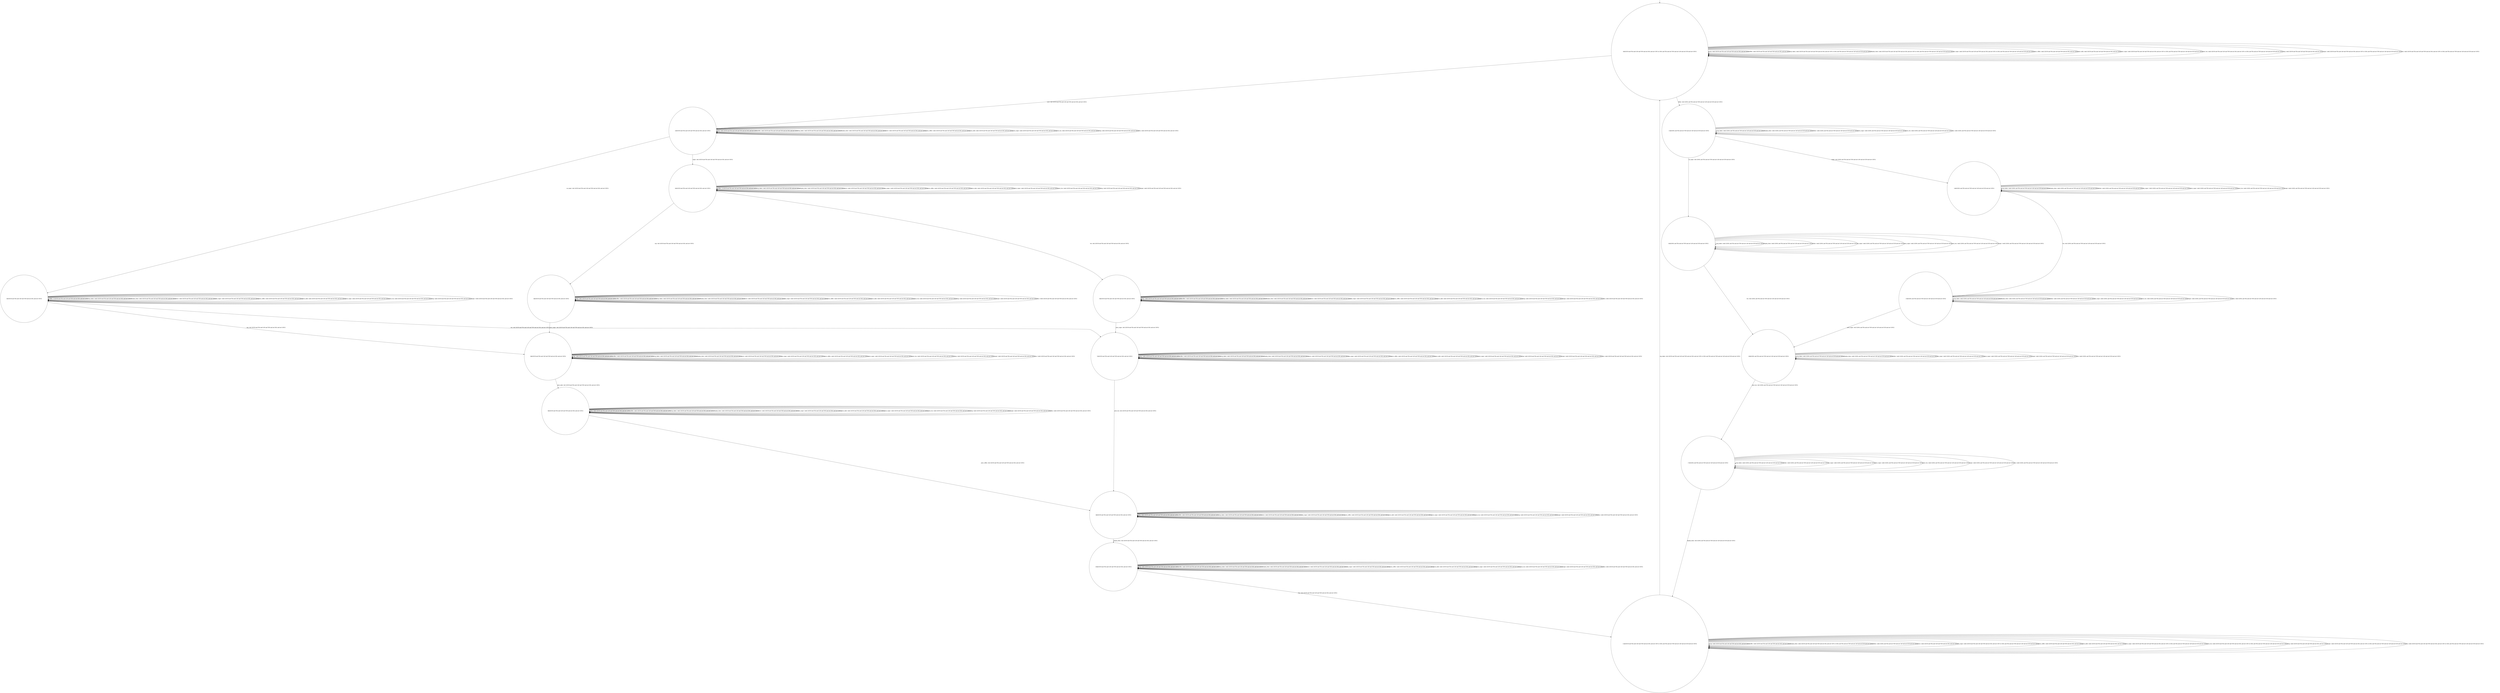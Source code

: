 digraph g {
	edge [lblstyle="above, sloped"];
	s0 [shape="circle" label="0@[((EUR and TEA and CAP and TON and not DOL and not COF) or (DOL and TEA and not TON and not CAP and not EUR and not COF))]"];
	s1 [shape="circle" label="1@[((EUR and TEA and CAP and TON and not DOL and not COF))]"];
	s2 [shape="circle" label="2@[((EUR and TEA and CAP and TON and not DOL and not COF))]"];
	s3 [shape="circle" label="3@[((EUR and TEA and CAP and TON and not DOL and not COF))]"];
	s4 [shape="circle" label="4@[((EUR and TEA and CAP and TON and not DOL and not COF))]"];
	s5 [shape="circle" label="5@[((EUR and TEA and CAP and TON and not DOL and not COF))]"];
	s6 [shape="circle" label="6@[((EUR and TEA and CAP and TON and not DOL and not COF))]"];
	s7 [shape="circle" label="7@[((EUR and TEA and CAP and TON and not DOL and not COF))]"];
	s8 [shape="circle" label="8@[((EUR and TEA and CAP and TON and not DOL and not COF))]"];
	s9 [shape="circle" label="9@[((EUR and TEA and CAP and TON and not DOL and not COF))]"];
	s10 [shape="circle" label="10@[((EUR and TEA and CAP and TON and not DOL and not COF))]"];
	s11 [shape="circle" label="11@[((EUR and TEA and CAP and TON and not DOL and not COF) or (DOL and TEA and not TON and not CAP and not EUR and not COF))]"];
	s12 [shape="circle" label="12@[((DOL and TEA and not TON and not CAP and not EUR and not COF))]"];
	s13 [shape="circle" label="13@[((DOL and TEA and not TON and not CAP and not EUR and not COF))]"];
	s14 [shape="circle" label="14@[((DOL and TEA and not TON and not CAP and not EUR and not COF))]"];
	s15 [shape="circle" label="15@[((DOL and TEA and not TON and not CAP and not EUR and not COF))]"];
	s16 [shape="circle" label="16@[((DOL and TEA and not TON and not CAP and not EUR and not COF))]"];
	s17 [shape="circle" label="17@[((DOL and TEA and not TON and not CAP and not EUR and not COF))]"];
	s0 -> s0 [label="cap / nok() [((EUR and TEA and CAP and TON and not DOL and not COF))]"];
	s0 -> s0 [label="coffee / nok() [((EUR and TEA and CAP and TON and not DOL and not COF))]"];
	s0 -> s0 [label="cup_taken / nok() [((EUR and TEA and CAP and TON and not DOL and not COF) or (DOL and TEA and not TON and not CAP and not EUR and not COF))]"];
	s0 -> s0 [label="display_done / nok() [((EUR and TEA and CAP and TON and not DOL and not COF) or (DOL and TEA and not TON and not CAP and not EUR and not COF))]"];
	s0 -> s12 [label="dollar / ok() [((DOL and TEA and not TON and not CAP and not EUR and not COF))]"];
	s0 -> s1 [label="euro / ok() [((EUR and TEA and CAP and TON and not DOL and not COF))]"];
	s0 -> s0 [label="no_sugar / nok() [((EUR and TEA and CAP and TON and not DOL and not COF) or (DOL and TEA and not TON and not CAP and not EUR and not COF))]"];
	s0 -> s0 [label="pour_coffee / nok() [((EUR and TEA and CAP and TON and not DOL and not COF))]"];
	s0 -> s0 [label="pour_milk / nok() [((EUR and TEA and CAP and TON and not DOL and not COF))]"];
	s0 -> s0 [label="pour_sugar / nok() [((EUR and TEA and CAP and TON and not DOL and not COF) or (DOL and TEA and not TON and not CAP and not EUR and not COF))]"];
	s0 -> s0 [label="pour_tea / nok() [((EUR and TEA and CAP and TON and not DOL and not COF) or (DOL and TEA and not TON and not CAP and not EUR and not COF))]"];
	s0 -> s0 [label="ring / nok() [((EUR and TEA and CAP and TON and not DOL and not COF))]"];
	s0 -> s0 [label="sugar / nok() [((EUR and TEA and CAP and TON and not DOL and not COF) or (DOL and TEA and not TON and not CAP and not EUR and not COF))]"];
	s0 -> s0 [label="tea / nok() [((EUR and TEA and CAP and TON and not DOL and not COF) or (DOL and TEA and not TON and not CAP and not EUR and not COF))]"];
	s1 -> s1 [label="cap / nok() [((EUR and TEA and CAP and TON and not DOL and not COF))]"];
	s1 -> s1 [label="coffee / nok() [((EUR and TEA and CAP and TON and not DOL and not COF))]"];
	s1 -> s1 [label="cup_taken / nok() [((EUR and TEA and CAP and TON and not DOL and not COF))]"];
	s1 -> s1 [label="display_done / nok() [((EUR and TEA and CAP and TON and not DOL and not COF))]"];
	s1 -> s1 [label="euro / nok() [((EUR and TEA and CAP and TON and not DOL and not COF))]"];
	s1 -> s2 [label="no_sugar / ok() [((EUR and TEA and CAP and TON and not DOL and not COF))]"];
	s1 -> s1 [label="pour_coffee / nok() [((EUR and TEA and CAP and TON and not DOL and not COF))]"];
	s1 -> s1 [label="pour_milk / nok() [((EUR and TEA and CAP and TON and not DOL and not COF))]"];
	s1 -> s1 [label="pour_sugar / nok() [((EUR and TEA and CAP and TON and not DOL and not COF))]"];
	s1 -> s1 [label="pour_tea / nok() [((EUR and TEA and CAP and TON and not DOL and not COF))]"];
	s1 -> s1 [label="ring / nok() [((EUR and TEA and CAP and TON and not DOL and not COF))]"];
	s1 -> s3 [label="sugar / ok() [((EUR and TEA and CAP and TON and not DOL and not COF))]"];
	s1 -> s1 [label="tea / nok() [((EUR and TEA and CAP and TON and not DOL and not COF))]"];
	s2 -> s6 [label="cap / ok() [((EUR and TEA and CAP and TON and not DOL and not COF))]"];
	s2 -> s2 [label="coffee / Ω [((EUR and TEA and CAP and TON and not DOL and not COF))]"];
	s2 -> s2 [label="cup_taken / nok() [((EUR and TEA and CAP and TON and not DOL and not COF))]"];
	s2 -> s2 [label="display_done / nok() [((EUR and TEA and CAP and TON and not DOL and not COF))]"];
	s2 -> s2 [label="euro / nok() [((EUR and TEA and CAP and TON and not DOL and not COF))]"];
	s2 -> s2 [label="no_sugar / nok() [((EUR and TEA and CAP and TON and not DOL and not COF))]"];
	s2 -> s2 [label="pour_coffee / nok() [((EUR and TEA and CAP and TON and not DOL and not COF))]"];
	s2 -> s2 [label="pour_milk / nok() [((EUR and TEA and CAP and TON and not DOL and not COF))]"];
	s2 -> s2 [label="pour_sugar / nok() [((EUR and TEA and CAP and TON and not DOL and not COF))]"];
	s2 -> s2 [label="pour_tea / nok() [((EUR and TEA and CAP and TON and not DOL and not COF))]"];
	s2 -> s2 [label="ring / nok() [((EUR and TEA and CAP and TON and not DOL and not COF))]"];
	s2 -> s2 [label="sugar / void() [((EUR and TEA and CAP and TON and not DOL and not COF))]"];
	s2 -> s7 [label="tea / ok() [((EUR and TEA and CAP and TON and not DOL and not COF))]"];
	s3 -> s4 [label="cap / ok() [((EUR and TEA and CAP and TON and not DOL and not COF))]"];
	s3 -> s3 [label="coffee / Ω [((EUR and TEA and CAP and TON and not DOL and not COF))]"];
	s3 -> s3 [label="cup_taken / nok() [((EUR and TEA and CAP and TON and not DOL and not COF))]"];
	s3 -> s3 [label="display_done / nok() [((EUR and TEA and CAP and TON and not DOL and not COF))]"];
	s3 -> s3 [label="euro / nok() [((EUR and TEA and CAP and TON and not DOL and not COF))]"];
	s3 -> s3 [label="no_sugar / void() [((EUR and TEA and CAP and TON and not DOL and not COF))]"];
	s3 -> s3 [label="pour_coffee / nok() [((EUR and TEA and CAP and TON and not DOL and not COF))]"];
	s3 -> s3 [label="pour_milk / nok() [((EUR and TEA and CAP and TON and not DOL and not COF))]"];
	s3 -> s3 [label="pour_sugar / nok() [((EUR and TEA and CAP and TON and not DOL and not COF))]"];
	s3 -> s3 [label="pour_tea / nok() [((EUR and TEA and CAP and TON and not DOL and not COF))]"];
	s3 -> s3 [label="ring / nok() [((EUR and TEA and CAP and TON and not DOL and not COF))]"];
	s3 -> s3 [label="sugar / nok() [((EUR and TEA and CAP and TON and not DOL and not COF))]"];
	s3 -> s5 [label="tea / ok() [((EUR and TEA and CAP and TON and not DOL and not COF))]"];
	s4 -> s4 [label="cap / nok() [((EUR and TEA and CAP and TON and not DOL and not COF))]"];
	s4 -> s4 [label="coffee / void() [((EUR and TEA and CAP and TON and not DOL and not COF))]"];
	s4 -> s4 [label="cup_taken / nok() [((EUR and TEA and CAP and TON and not DOL and not COF))]"];
	s4 -> s4 [label="display_done / nok() [((EUR and TEA and CAP and TON and not DOL and not COF))]"];
	s4 -> s4 [label="euro / nok() [((EUR and TEA and CAP and TON and not DOL and not COF))]"];
	s4 -> s4 [label="no_sugar / nok() [((EUR and TEA and CAP and TON and not DOL and not COF))]"];
	s4 -> s4 [label="pour_coffee / nok() [((EUR and TEA and CAP and TON and not DOL and not COF))]"];
	s4 -> s4 [label="pour_milk / nok() [((EUR and TEA and CAP and TON and not DOL and not COF))]"];
	s4 -> s6 [label="pour_sugar / ok() [((EUR and TEA and CAP and TON and not DOL and not COF))]"];
	s4 -> s4 [label="pour_tea / nok() [((EUR and TEA and CAP and TON and not DOL and not COF))]"];
	s4 -> s4 [label="ring / nok() [((EUR and TEA and CAP and TON and not DOL and not COF))]"];
	s4 -> s4 [label="sugar / nok() [((EUR and TEA and CAP and TON and not DOL and not COF))]"];
	s4 -> s4 [label="tea / void() [((EUR and TEA and CAP and TON and not DOL and not COF))]"];
	s5 -> s5 [label="cap / void() [((EUR and TEA and CAP and TON and not DOL and not COF))]"];
	s5 -> s5 [label="coffee / void() [((EUR and TEA and CAP and TON and not DOL and not COF))]"];
	s5 -> s5 [label="cup_taken / nok() [((EUR and TEA and CAP and TON and not DOL and not COF))]"];
	s5 -> s5 [label="display_done / nok() [((EUR and TEA and CAP and TON and not DOL and not COF))]"];
	s5 -> s5 [label="euro / nok() [((EUR and TEA and CAP and TON and not DOL and not COF))]"];
	s5 -> s5 [label="no_sugar / nok() [((EUR and TEA and CAP and TON and not DOL and not COF))]"];
	s5 -> s5 [label="pour_coffee / nok() [((EUR and TEA and CAP and TON and not DOL and not COF))]"];
	s5 -> s5 [label="pour_milk / nok() [((EUR and TEA and CAP and TON and not DOL and not COF))]"];
	s5 -> s7 [label="pour_sugar / ok() [((EUR and TEA and CAP and TON and not DOL and not COF))]"];
	s5 -> s5 [label="pour_tea / nok() [((EUR and TEA and CAP and TON and not DOL and not COF))]"];
	s5 -> s5 [label="ring / nok() [((EUR and TEA and CAP and TON and not DOL and not COF))]"];
	s5 -> s5 [label="sugar / nok() [((EUR and TEA and CAP and TON and not DOL and not COF))]"];
	s5 -> s5 [label="tea / nok() [((EUR and TEA and CAP and TON and not DOL and not COF))]"];
	s6 -> s6 [label="cap / nok() [((EUR and TEA and CAP and TON and not DOL and not COF))]"];
	s6 -> s6 [label="coffee / void() [((EUR and TEA and CAP and TON and not DOL and not COF))]"];
	s6 -> s6 [label="cup_taken / nok() [((EUR and TEA and CAP and TON and not DOL and not COF))]"];
	s6 -> s6 [label="display_done / nok() [((EUR and TEA and CAP and TON and not DOL and not COF))]"];
	s6 -> s6 [label="euro / nok() [((EUR and TEA and CAP and TON and not DOL and not COF))]"];
	s6 -> s6 [label="no_sugar / nok() [((EUR and TEA and CAP and TON and not DOL and not COF))]"];
	s6 -> s6 [label="pour_coffee / nok() [((EUR and TEA and CAP and TON and not DOL and not COF))]"];
	s6 -> s9 [label="pour_milk / ok() [((EUR and TEA and CAP and TON and not DOL and not COF))]"];
	s6 -> s6 [label="pour_sugar / nok() [((EUR and TEA and CAP and TON and not DOL and not COF))]"];
	s6 -> s6 [label="pour_tea / nok() [((EUR and TEA and CAP and TON and not DOL and not COF))]"];
	s6 -> s6 [label="ring / nok() [((EUR and TEA and CAP and TON and not DOL and not COF))]"];
	s6 -> s6 [label="sugar / nok() [((EUR and TEA and CAP and TON and not DOL and not COF))]"];
	s6 -> s6 [label="tea / void() [((EUR and TEA and CAP and TON and not DOL and not COF))]"];
	s7 -> s7 [label="cap / void() [((EUR and TEA and CAP and TON and not DOL and not COF))]"];
	s7 -> s7 [label="coffee / void() [((EUR and TEA and CAP and TON and not DOL and not COF))]"];
	s7 -> s7 [label="cup_taken / nok() [((EUR and TEA and CAP and TON and not DOL and not COF))]"];
	s7 -> s7 [label="display_done / nok() [((EUR and TEA and CAP and TON and not DOL and not COF))]"];
	s7 -> s7 [label="euro / nok() [((EUR and TEA and CAP and TON and not DOL and not COF))]"];
	s7 -> s7 [label="no_sugar / nok() [((EUR and TEA and CAP and TON and not DOL and not COF))]"];
	s7 -> s7 [label="pour_coffee / nok() [((EUR and TEA and CAP and TON and not DOL and not COF))]"];
	s7 -> s7 [label="pour_milk / nok() [((EUR and TEA and CAP and TON and not DOL and not COF))]"];
	s7 -> s7 [label="pour_sugar / nok() [((EUR and TEA and CAP and TON and not DOL and not COF))]"];
	s7 -> s8 [label="pour_tea / ok() [((EUR and TEA and CAP and TON and not DOL and not COF))]"];
	s7 -> s7 [label="ring / nok() [((EUR and TEA and CAP and TON and not DOL and not COF))]"];
	s7 -> s7 [label="sugar / nok() [((EUR and TEA and CAP and TON and not DOL and not COF))]"];
	s7 -> s7 [label="tea / nok() [((EUR and TEA and CAP and TON and not DOL and not COF))]"];
	s8 -> s8 [label="cap / nok() [((EUR and TEA and CAP and TON and not DOL and not COF))]"];
	s8 -> s8 [label="coffee / nok() [((EUR and TEA and CAP and TON and not DOL and not COF))]"];
	s8 -> s8 [label="cup_taken / nok() [((EUR and TEA and CAP and TON and not DOL and not COF))]"];
	s8 -> s10 [label="display_done / ok() [((EUR and TEA and CAP and TON and not DOL and not COF))]"];
	s8 -> s8 [label="euro / nok() [((EUR and TEA and CAP and TON and not DOL and not COF))]"];
	s8 -> s8 [label="no_sugar / nok() [((EUR and TEA and CAP and TON and not DOL and not COF))]"];
	s8 -> s8 [label="pour_coffee / nok() [((EUR and TEA and CAP and TON and not DOL and not COF))]"];
	s8 -> s8 [label="pour_milk / nok() [((EUR and TEA and CAP and TON and not DOL and not COF))]"];
	s8 -> s8 [label="pour_sugar / nok() [((EUR and TEA and CAP and TON and not DOL and not COF))]"];
	s8 -> s8 [label="pour_tea / nok() [((EUR and TEA and CAP and TON and not DOL and not COF))]"];
	s8 -> s8 [label="ring / nok() [((EUR and TEA and CAP and TON and not DOL and not COF))]"];
	s8 -> s8 [label="sugar / nok() [((EUR and TEA and CAP and TON and not DOL and not COF))]"];
	s8 -> s8 [label="tea / nok() [((EUR and TEA and CAP and TON and not DOL and not COF))]"];
	s9 -> s9 [label="cap / nok() [((EUR and TEA and CAP and TON and not DOL and not COF))]"];
	s9 -> s9 [label="coffee / nok() [((EUR and TEA and CAP and TON and not DOL and not COF))]"];
	s9 -> s9 [label="cup_taken / nok() [((EUR and TEA and CAP and TON and not DOL and not COF))]"];
	s9 -> s9 [label="display_done / nok() [((EUR and TEA and CAP and TON and not DOL and not COF))]"];
	s9 -> s9 [label="euro / nok() [((EUR and TEA and CAP and TON and not DOL and not COF))]"];
	s9 -> s9 [label="no_sugar / nok() [((EUR and TEA and CAP and TON and not DOL and not COF))]"];
	s9 -> s8 [label="pour_coffee / ok() [((EUR and TEA and CAP and TON and not DOL and not COF))]"];
	s9 -> s9 [label="pour_milk / nok() [((EUR and TEA and CAP and TON and not DOL and not COF))]"];
	s9 -> s9 [label="pour_sugar / nok() [((EUR and TEA and CAP and TON and not DOL and not COF))]"];
	s9 -> s9 [label="pour_tea / nok() [((EUR and TEA and CAP and TON and not DOL and not COF))]"];
	s9 -> s9 [label="ring / nok() [((EUR and TEA and CAP and TON and not DOL and not COF))]"];
	s9 -> s9 [label="sugar / nok() [((EUR and TEA and CAP and TON and not DOL and not COF))]"];
	s9 -> s9 [label="tea / nok() [((EUR and TEA and CAP and TON and not DOL and not COF))]"];
	s10 -> s10 [label="cap / nok() [((EUR and TEA and CAP and TON and not DOL and not COF))]"];
	s10 -> s10 [label="coffee / nok() [((EUR and TEA and CAP and TON and not DOL and not COF))]"];
	s10 -> s10 [label="cup_taken / nok() [((EUR and TEA and CAP and TON and not DOL and not COF))]"];
	s10 -> s10 [label="display_done / nok() [((EUR and TEA and CAP and TON and not DOL and not COF))]"];
	s10 -> s10 [label="euro / nok() [((EUR and TEA and CAP and TON and not DOL and not COF))]"];
	s10 -> s10 [label="no_sugar / nok() [((EUR and TEA and CAP and TON and not DOL and not COF))]"];
	s10 -> s10 [label="pour_coffee / nok() [((EUR and TEA and CAP and TON and not DOL and not COF))]"];
	s10 -> s10 [label="pour_milk / nok() [((EUR and TEA and CAP and TON and not DOL and not COF))]"];
	s10 -> s10 [label="pour_sugar / nok() [((EUR and TEA and CAP and TON and not DOL and not COF))]"];
	s10 -> s10 [label="pour_tea / nok() [((EUR and TEA and CAP and TON and not DOL and not COF))]"];
	s10 -> s11 [label="ring / ok() [((EUR and TEA and CAP and TON and not DOL and not COF))]"];
	s10 -> s10 [label="sugar / nok() [((EUR and TEA and CAP and TON and not DOL and not COF))]"];
	s10 -> s10 [label="tea / nok() [((EUR and TEA and CAP and TON and not DOL and not COF))]"];
	s11 -> s11 [label="cap / nok() [((EUR and TEA and CAP and TON and not DOL and not COF))]"];
	s11 -> s11 [label="coffee / nok() [((EUR and TEA and CAP and TON and not DOL and not COF))]"];
	s11 -> s0 [label="cup_taken / ok() [((EUR and TEA and CAP and TON and not DOL and not COF) or (DOL and TEA and not TON and not CAP and not EUR and not COF))]"];
	s11 -> s11 [label="display_done / nok() [((EUR and TEA and CAP and TON and not DOL and not COF) or (DOL and TEA and not TON and not CAP and not EUR and not COF))]"];
	s11 -> s11 [label="dollar / nok() [((DOL and TEA and not TON and not CAP and not EUR and not COF))]"];
	s11 -> s11 [label="euro / nok() [((EUR and TEA and CAP and TON and not DOL and not COF))]"];
	s11 -> s11 [label="no_sugar / nok() [((EUR and TEA and CAP and TON and not DOL and not COF) or (DOL and TEA and not TON and not CAP and not EUR and not COF))]"];
	s11 -> s11 [label="pour_coffee / nok() [((EUR and TEA and CAP and TON and not DOL and not COF))]"];
	s11 -> s11 [label="pour_milk / nok() [((EUR and TEA and CAP and TON and not DOL and not COF))]"];
	s11 -> s11 [label="pour_sugar / nok() [((EUR and TEA and CAP and TON and not DOL and not COF) or (DOL and TEA and not TON and not CAP and not EUR and not COF))]"];
	s11 -> s11 [label="pour_tea / nok() [((EUR and TEA and CAP and TON and not DOL and not COF) or (DOL and TEA and not TON and not CAP and not EUR and not COF))]"];
	s11 -> s11 [label="ring / nok() [((EUR and TEA and CAP and TON and not DOL and not COF))]"];
	s11 -> s11 [label="sugar / nok() [((EUR and TEA and CAP and TON and not DOL and not COF) or (DOL and TEA and not TON and not CAP and not EUR and not COF))]"];
	s11 -> s11 [label="tea / nok() [((EUR and TEA and CAP and TON and not DOL and not COF) or (DOL and TEA and not TON and not CAP and not EUR and not COF))]"];
	s12 -> s12 [label="cup_taken / nok() [((DOL and TEA and not TON and not CAP and not EUR and not COF))]"];
	s12 -> s12 [label="display_done / nok() [((DOL and TEA and not TON and not CAP and not EUR and not COF))]"];
	s12 -> s12 [label="dollar / nok() [((DOL and TEA and not TON and not CAP and not EUR and not COF))]"];
	s12 -> s13 [label="no_sugar / ok() [((DOL and TEA and not TON and not CAP and not EUR and not COF))]"];
	s12 -> s12 [label="pour_sugar / nok() [((DOL and TEA and not TON and not CAP and not EUR and not COF))]"];
	s12 -> s12 [label="pour_tea / nok() [((DOL and TEA and not TON and not CAP and not EUR and not COF))]"];
	s12 -> s14 [label="sugar / ok() [((DOL and TEA and not TON and not CAP and not EUR and not COF))]"];
	s12 -> s12 [label="tea / nok() [((DOL and TEA and not TON and not CAP and not EUR and not COF))]"];
	s13 -> s13 [label="cup_taken / nok() [((DOL and TEA and not TON and not CAP and not EUR and not COF))]"];
	s13 -> s13 [label="display_done / nok() [((DOL and TEA and not TON and not CAP and not EUR and not COF))]"];
	s13 -> s13 [label="dollar / nok() [((DOL and TEA and not TON and not CAP and not EUR and not COF))]"];
	s13 -> s13 [label="no_sugar / nok() [((DOL and TEA and not TON and not CAP and not EUR and not COF))]"];
	s13 -> s13 [label="pour_sugar / nok() [((DOL and TEA and not TON and not CAP and not EUR and not COF))]"];
	s13 -> s13 [label="pour_tea / nok() [((DOL and TEA and not TON and not CAP and not EUR and not COF))]"];
	s13 -> s13 [label="sugar / void() [((DOL and TEA and not TON and not CAP and not EUR and not COF))]"];
	s13 -> s16 [label="tea / ok() [((DOL and TEA and not TON and not CAP and not EUR and not COF))]"];
	s14 -> s14 [label="cup_taken / nok() [((DOL and TEA and not TON and not CAP and not EUR and not COF))]"];
	s14 -> s14 [label="display_done / nok() [((DOL and TEA and not TON and not CAP and not EUR and not COF))]"];
	s14 -> s14 [label="dollar / nok() [((DOL and TEA and not TON and not CAP and not EUR and not COF))]"];
	s14 -> s14 [label="no_sugar / void() [((DOL and TEA and not TON and not CAP and not EUR and not COF))]"];
	s14 -> s14 [label="pour_sugar / nok() [((DOL and TEA and not TON and not CAP and not EUR and not COF))]"];
	s14 -> s14 [label="pour_tea / nok() [((DOL and TEA and not TON and not CAP and not EUR and not COF))]"];
	s14 -> s14 [label="sugar / nok() [((DOL and TEA and not TON and not CAP and not EUR and not COF))]"];
	s14 -> s15 [label="tea / ok() [((DOL and TEA and not TON and not CAP and not EUR and not COF))]"];
	s15 -> s15 [label="cup_taken / nok() [((DOL and TEA and not TON and not CAP and not EUR and not COF))]"];
	s15 -> s15 [label="display_done / nok() [((DOL and TEA and not TON and not CAP and not EUR and not COF))]"];
	s15 -> s15 [label="dollar / nok() [((DOL and TEA and not TON and not CAP and not EUR and not COF))]"];
	s15 -> s15 [label="no_sugar / nok() [((DOL and TEA and not TON and not CAP and not EUR and not COF))]"];
	s15 -> s16 [label="pour_sugar / ok() [((DOL and TEA and not TON and not CAP and not EUR and not COF))]"];
	s15 -> s15 [label="pour_tea / nok() [((DOL and TEA and not TON and not CAP and not EUR and not COF))]"];
	s15 -> s15 [label="sugar / nok() [((DOL and TEA and not TON and not CAP and not EUR and not COF))]"];
	s15 -> s15 [label="tea / nok() [((DOL and TEA and not TON and not CAP and not EUR and not COF))]"];
	s16 -> s16 [label="cup_taken / nok() [((DOL and TEA and not TON and not CAP and not EUR and not COF))]"];
	s16 -> s16 [label="display_done / nok() [((DOL and TEA and not TON and not CAP and not EUR and not COF))]"];
	s16 -> s16 [label="dollar / nok() [((DOL and TEA and not TON and not CAP and not EUR and not COF))]"];
	s16 -> s16 [label="no_sugar / nok() [((DOL and TEA and not TON and not CAP and not EUR and not COF))]"];
	s16 -> s16 [label="pour_sugar / nok() [((DOL and TEA and not TON and not CAP and not EUR and not COF))]"];
	s16 -> s17 [label="pour_tea / ok() [((DOL and TEA and not TON and not CAP and not EUR and not COF))]"];
	s16 -> s16 [label="sugar / nok() [((DOL and TEA and not TON and not CAP and not EUR and not COF))]"];
	s16 -> s16 [label="tea / nok() [((DOL and TEA and not TON and not CAP and not EUR and not COF))]"];
	s17 -> s17 [label="cup_taken / nok() [((DOL and TEA and not TON and not CAP and not EUR and not COF))]"];
	s17 -> s11 [label="display_done / ok() [((DOL and TEA and not TON and not CAP and not EUR and not COF))]"];
	s17 -> s17 [label="dollar / nok() [((DOL and TEA and not TON and not CAP and not EUR and not COF))]"];
	s17 -> s17 [label="no_sugar / nok() [((DOL and TEA and not TON and not CAP and not EUR and not COF))]"];
	s17 -> s17 [label="pour_sugar / nok() [((DOL and TEA and not TON and not CAP and not EUR and not COF))]"];
	s17 -> s17 [label="pour_tea / nok() [((DOL and TEA and not TON and not CAP and not EUR and not COF))]"];
	s17 -> s17 [label="sugar / nok() [((DOL and TEA and not TON and not CAP and not EUR and not COF))]"];
	s17 -> s17 [label="tea / nok() [((DOL and TEA and not TON and not CAP and not EUR and not COF))]"];
	__start0 [label="" shape="none" width="0" height="0"];
	__start0 -> s0;
}